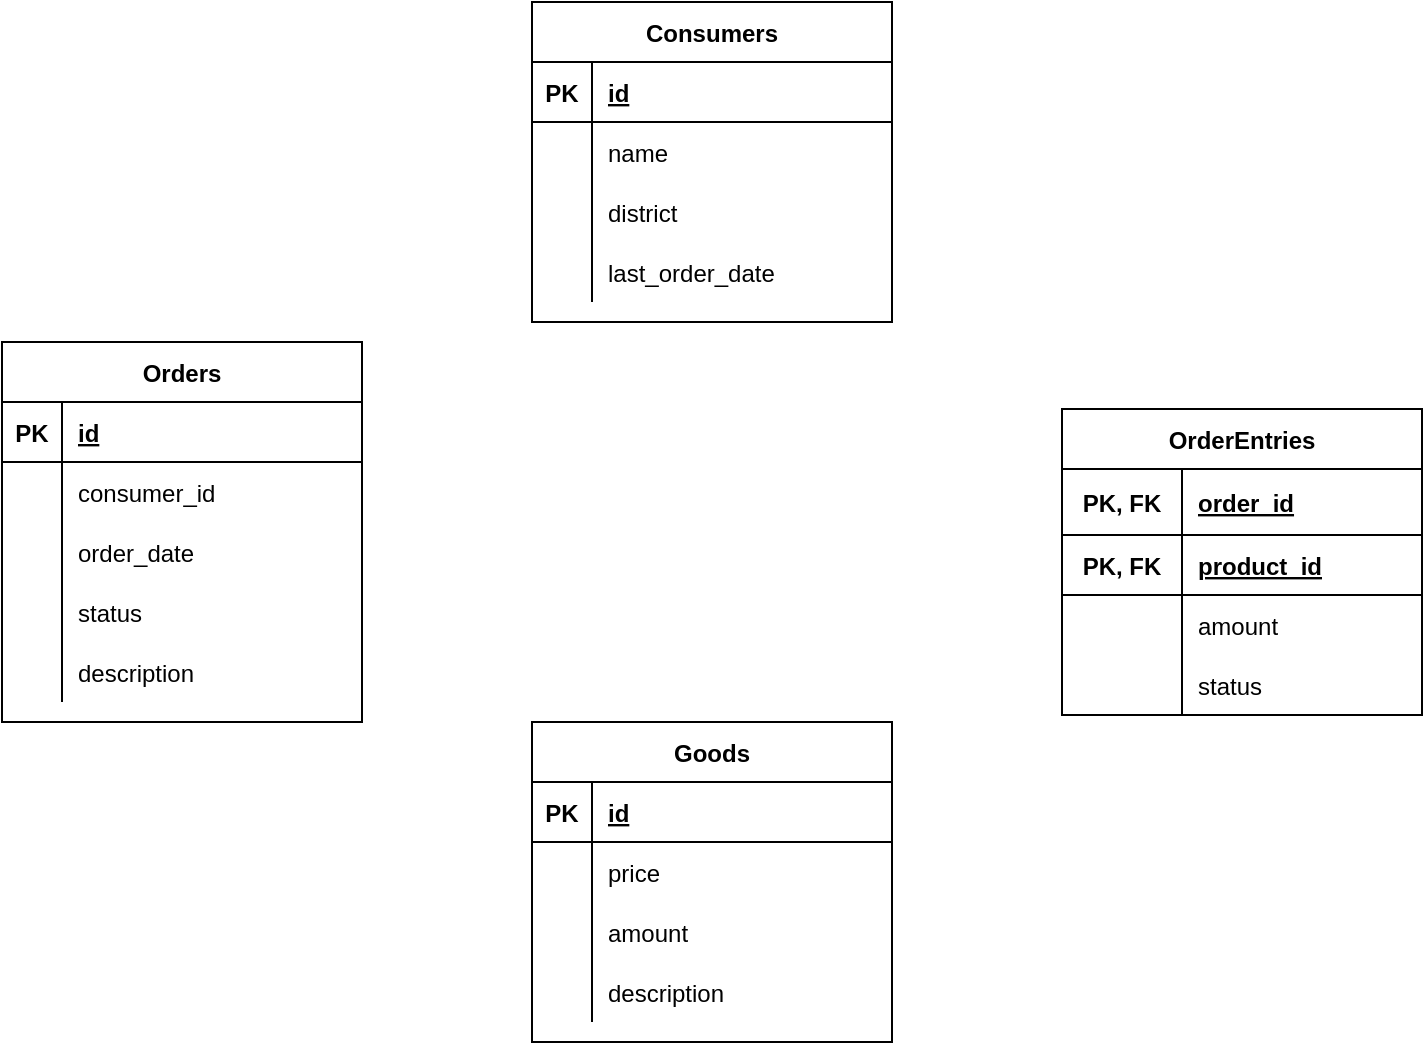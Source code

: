 <mxfile version="14.5.3" type="device"><diagram id="VvkwsKLCQxgUM30xzDbj" name="Page-1"><mxGraphModel dx="1038" dy="548" grid="1" gridSize="10" guides="1" tooltips="1" connect="1" arrows="1" fold="1" page="1" pageScale="1" pageWidth="850" pageHeight="1100" math="0" shadow="0"><root><mxCell id="0"/><mxCell id="1" parent="0"/><mxCell id="SXhFIIDw9w02RSsDOY06-1" value="Consumers" style="shape=table;startSize=30;container=1;collapsible=1;childLayout=tableLayout;fixedRows=1;rowLines=0;fontStyle=1;align=center;resizeLast=1;" parent="1" vertex="1"><mxGeometry x="335" y="20" width="180" height="160" as="geometry"/></mxCell><mxCell id="SXhFIIDw9w02RSsDOY06-2" value="" style="shape=partialRectangle;collapsible=0;dropTarget=0;pointerEvents=0;fillColor=none;top=0;left=0;bottom=1;right=0;points=[[0,0.5],[1,0.5]];portConstraint=eastwest;" parent="SXhFIIDw9w02RSsDOY06-1" vertex="1"><mxGeometry y="30" width="180" height="30" as="geometry"/></mxCell><mxCell id="SXhFIIDw9w02RSsDOY06-3" value="PK" style="shape=partialRectangle;connectable=0;fillColor=none;top=0;left=0;bottom=0;right=0;fontStyle=1;overflow=hidden;" parent="SXhFIIDw9w02RSsDOY06-2" vertex="1"><mxGeometry width="30" height="30" as="geometry"/></mxCell><mxCell id="SXhFIIDw9w02RSsDOY06-4" value="id" style="shape=partialRectangle;connectable=0;fillColor=none;top=0;left=0;bottom=0;right=0;align=left;spacingLeft=6;fontStyle=5;overflow=hidden;" parent="SXhFIIDw9w02RSsDOY06-2" vertex="1"><mxGeometry x="30" width="150" height="30" as="geometry"/></mxCell><mxCell id="SXhFIIDw9w02RSsDOY06-5" value="" style="shape=partialRectangle;collapsible=0;dropTarget=0;pointerEvents=0;fillColor=none;top=0;left=0;bottom=0;right=0;points=[[0,0.5],[1,0.5]];portConstraint=eastwest;" parent="SXhFIIDw9w02RSsDOY06-1" vertex="1"><mxGeometry y="60" width="180" height="30" as="geometry"/></mxCell><mxCell id="SXhFIIDw9w02RSsDOY06-6" value="" style="shape=partialRectangle;connectable=0;fillColor=none;top=0;left=0;bottom=0;right=0;editable=1;overflow=hidden;" parent="SXhFIIDw9w02RSsDOY06-5" vertex="1"><mxGeometry width="30" height="30" as="geometry"/></mxCell><mxCell id="SXhFIIDw9w02RSsDOY06-7" value="name" style="shape=partialRectangle;connectable=0;fillColor=none;top=0;left=0;bottom=0;right=0;align=left;spacingLeft=6;overflow=hidden;" parent="SXhFIIDw9w02RSsDOY06-5" vertex="1"><mxGeometry x="30" width="150" height="30" as="geometry"/></mxCell><mxCell id="SXhFIIDw9w02RSsDOY06-8" value="" style="shape=partialRectangle;collapsible=0;dropTarget=0;pointerEvents=0;fillColor=none;top=0;left=0;bottom=0;right=0;points=[[0,0.5],[1,0.5]];portConstraint=eastwest;" parent="SXhFIIDw9w02RSsDOY06-1" vertex="1"><mxGeometry y="90" width="180" height="30" as="geometry"/></mxCell><mxCell id="SXhFIIDw9w02RSsDOY06-9" value="" style="shape=partialRectangle;connectable=0;fillColor=none;top=0;left=0;bottom=0;right=0;editable=1;overflow=hidden;" parent="SXhFIIDw9w02RSsDOY06-8" vertex="1"><mxGeometry width="30" height="30" as="geometry"/></mxCell><mxCell id="SXhFIIDw9w02RSsDOY06-10" value="district" style="shape=partialRectangle;connectable=0;fillColor=none;top=0;left=0;bottom=0;right=0;align=left;spacingLeft=6;overflow=hidden;" parent="SXhFIIDw9w02RSsDOY06-8" vertex="1"><mxGeometry x="30" width="150" height="30" as="geometry"/></mxCell><mxCell id="SXhFIIDw9w02RSsDOY06-11" value="" style="shape=partialRectangle;collapsible=0;dropTarget=0;pointerEvents=0;fillColor=none;top=0;left=0;bottom=0;right=0;points=[[0,0.5],[1,0.5]];portConstraint=eastwest;" parent="SXhFIIDw9w02RSsDOY06-1" vertex="1"><mxGeometry y="120" width="180" height="30" as="geometry"/></mxCell><mxCell id="SXhFIIDw9w02RSsDOY06-12" value="" style="shape=partialRectangle;connectable=0;fillColor=none;top=0;left=0;bottom=0;right=0;editable=1;overflow=hidden;" parent="SXhFIIDw9w02RSsDOY06-11" vertex="1"><mxGeometry width="30" height="30" as="geometry"/></mxCell><mxCell id="SXhFIIDw9w02RSsDOY06-13" value="last_order_date" style="shape=partialRectangle;connectable=0;fillColor=none;top=0;left=0;bottom=0;right=0;align=left;spacingLeft=6;overflow=hidden;" parent="SXhFIIDw9w02RSsDOY06-11" vertex="1"><mxGeometry x="30" width="150" height="30" as="geometry"/></mxCell><mxCell id="SXhFIIDw9w02RSsDOY06-15" value="Goods" style="shape=table;startSize=30;container=1;collapsible=1;childLayout=tableLayout;fixedRows=1;rowLines=0;fontStyle=1;align=center;resizeLast=1;" parent="1" vertex="1"><mxGeometry x="335" y="380" width="180" height="160" as="geometry"/></mxCell><mxCell id="SXhFIIDw9w02RSsDOY06-16" value="" style="shape=partialRectangle;collapsible=0;dropTarget=0;pointerEvents=0;fillColor=none;top=0;left=0;bottom=1;right=0;points=[[0,0.5],[1,0.5]];portConstraint=eastwest;" parent="SXhFIIDw9w02RSsDOY06-15" vertex="1"><mxGeometry y="30" width="180" height="30" as="geometry"/></mxCell><mxCell id="SXhFIIDw9w02RSsDOY06-17" value="PK" style="shape=partialRectangle;connectable=0;fillColor=none;top=0;left=0;bottom=0;right=0;fontStyle=1;overflow=hidden;" parent="SXhFIIDw9w02RSsDOY06-16" vertex="1"><mxGeometry width="30" height="30" as="geometry"/></mxCell><mxCell id="SXhFIIDw9w02RSsDOY06-18" value="id" style="shape=partialRectangle;connectable=0;fillColor=none;top=0;left=0;bottom=0;right=0;align=left;spacingLeft=6;fontStyle=5;overflow=hidden;" parent="SXhFIIDw9w02RSsDOY06-16" vertex="1"><mxGeometry x="30" width="150" height="30" as="geometry"/></mxCell><mxCell id="SXhFIIDw9w02RSsDOY06-19" value="" style="shape=partialRectangle;collapsible=0;dropTarget=0;pointerEvents=0;fillColor=none;top=0;left=0;bottom=0;right=0;points=[[0,0.5],[1,0.5]];portConstraint=eastwest;" parent="SXhFIIDw9w02RSsDOY06-15" vertex="1"><mxGeometry y="60" width="180" height="30" as="geometry"/></mxCell><mxCell id="SXhFIIDw9w02RSsDOY06-20" value="" style="shape=partialRectangle;connectable=0;fillColor=none;top=0;left=0;bottom=0;right=0;editable=1;overflow=hidden;" parent="SXhFIIDw9w02RSsDOY06-19" vertex="1"><mxGeometry width="30" height="30" as="geometry"/></mxCell><mxCell id="SXhFIIDw9w02RSsDOY06-21" value="price" style="shape=partialRectangle;connectable=0;fillColor=none;top=0;left=0;bottom=0;right=0;align=left;spacingLeft=6;overflow=hidden;" parent="SXhFIIDw9w02RSsDOY06-19" vertex="1"><mxGeometry x="30" width="150" height="30" as="geometry"/></mxCell><mxCell id="SXhFIIDw9w02RSsDOY06-22" value="" style="shape=partialRectangle;collapsible=0;dropTarget=0;pointerEvents=0;fillColor=none;top=0;left=0;bottom=0;right=0;points=[[0,0.5],[1,0.5]];portConstraint=eastwest;" parent="SXhFIIDw9w02RSsDOY06-15" vertex="1"><mxGeometry y="90" width="180" height="30" as="geometry"/></mxCell><mxCell id="SXhFIIDw9w02RSsDOY06-23" value="" style="shape=partialRectangle;connectable=0;fillColor=none;top=0;left=0;bottom=0;right=0;editable=1;overflow=hidden;" parent="SXhFIIDw9w02RSsDOY06-22" vertex="1"><mxGeometry width="30" height="30" as="geometry"/></mxCell><mxCell id="SXhFIIDw9w02RSsDOY06-24" value="amount" style="shape=partialRectangle;connectable=0;fillColor=none;top=0;left=0;bottom=0;right=0;align=left;spacingLeft=6;overflow=hidden;" parent="SXhFIIDw9w02RSsDOY06-22" vertex="1"><mxGeometry x="30" width="150" height="30" as="geometry"/></mxCell><mxCell id="SXhFIIDw9w02RSsDOY06-25" value="" style="shape=partialRectangle;collapsible=0;dropTarget=0;pointerEvents=0;fillColor=none;top=0;left=0;bottom=0;right=0;points=[[0,0.5],[1,0.5]];portConstraint=eastwest;" parent="SXhFIIDw9w02RSsDOY06-15" vertex="1"><mxGeometry y="120" width="180" height="30" as="geometry"/></mxCell><mxCell id="SXhFIIDw9w02RSsDOY06-26" value="" style="shape=partialRectangle;connectable=0;fillColor=none;top=0;left=0;bottom=0;right=0;editable=1;overflow=hidden;" parent="SXhFIIDw9w02RSsDOY06-25" vertex="1"><mxGeometry width="30" height="30" as="geometry"/></mxCell><mxCell id="SXhFIIDw9w02RSsDOY06-27" value="description" style="shape=partialRectangle;connectable=0;fillColor=none;top=0;left=0;bottom=0;right=0;align=left;spacingLeft=6;overflow=hidden;" parent="SXhFIIDw9w02RSsDOY06-25" vertex="1"><mxGeometry x="30" width="150" height="30" as="geometry"/></mxCell><mxCell id="SXhFIIDw9w02RSsDOY06-28" value="Orders" style="shape=table;startSize=30;container=1;collapsible=1;childLayout=tableLayout;fixedRows=1;rowLines=0;fontStyle=1;align=center;resizeLast=1;" parent="1" vertex="1"><mxGeometry x="70" y="190" width="180" height="190" as="geometry"/></mxCell><mxCell id="SXhFIIDw9w02RSsDOY06-29" value="" style="shape=partialRectangle;collapsible=0;dropTarget=0;pointerEvents=0;fillColor=none;top=0;left=0;bottom=1;right=0;points=[[0,0.5],[1,0.5]];portConstraint=eastwest;" parent="SXhFIIDw9w02RSsDOY06-28" vertex="1"><mxGeometry y="30" width="180" height="30" as="geometry"/></mxCell><mxCell id="SXhFIIDw9w02RSsDOY06-30" value="PK" style="shape=partialRectangle;connectable=0;fillColor=none;top=0;left=0;bottom=0;right=0;fontStyle=1;overflow=hidden;" parent="SXhFIIDw9w02RSsDOY06-29" vertex="1"><mxGeometry width="30" height="30" as="geometry"/></mxCell><mxCell id="SXhFIIDw9w02RSsDOY06-31" value="id" style="shape=partialRectangle;connectable=0;fillColor=none;top=0;left=0;bottom=0;right=0;align=left;spacingLeft=6;fontStyle=5;overflow=hidden;" parent="SXhFIIDw9w02RSsDOY06-29" vertex="1"><mxGeometry x="30" width="150" height="30" as="geometry"/></mxCell><mxCell id="U48echsxqyubscvC1DoR-19" style="shape=partialRectangle;collapsible=0;dropTarget=0;pointerEvents=0;fillColor=none;top=0;left=0;bottom=0;right=0;points=[[0,0.5],[1,0.5]];portConstraint=eastwest;" parent="SXhFIIDw9w02RSsDOY06-28" vertex="1"><mxGeometry y="60" width="180" height="30" as="geometry"/></mxCell><mxCell id="U48echsxqyubscvC1DoR-20" style="shape=partialRectangle;connectable=0;fillColor=none;top=0;left=0;bottom=0;right=0;editable=1;overflow=hidden;" parent="U48echsxqyubscvC1DoR-19" vertex="1"><mxGeometry width="30" height="30" as="geometry"/></mxCell><mxCell id="U48echsxqyubscvC1DoR-21" value="consumer_id" style="shape=partialRectangle;connectable=0;fillColor=none;top=0;left=0;bottom=0;right=0;align=left;spacingLeft=6;overflow=hidden;" parent="U48echsxqyubscvC1DoR-19" vertex="1"><mxGeometry x="30" width="150" height="30" as="geometry"/></mxCell><mxCell id="SXhFIIDw9w02RSsDOY06-81" style="shape=partialRectangle;collapsible=0;dropTarget=0;pointerEvents=0;fillColor=none;top=0;left=0;bottom=0;right=0;points=[[0,0.5],[1,0.5]];portConstraint=eastwest;" parent="SXhFIIDw9w02RSsDOY06-28" vertex="1"><mxGeometry y="90" width="180" height="30" as="geometry"/></mxCell><mxCell id="SXhFIIDw9w02RSsDOY06-82" style="shape=partialRectangle;connectable=0;fillColor=none;top=0;left=0;bottom=0;right=0;editable=1;overflow=hidden;" parent="SXhFIIDw9w02RSsDOY06-81" vertex="1"><mxGeometry width="30" height="30" as="geometry"/></mxCell><mxCell id="SXhFIIDw9w02RSsDOY06-83" value="order_date" style="shape=partialRectangle;connectable=0;fillColor=none;top=0;left=0;bottom=0;right=0;align=left;spacingLeft=6;overflow=hidden;" parent="SXhFIIDw9w02RSsDOY06-81" vertex="1"><mxGeometry x="30" width="150" height="30" as="geometry"/></mxCell><mxCell id="LaPpKKe-WmJ1khlwc7r7-4" style="shape=partialRectangle;collapsible=0;dropTarget=0;pointerEvents=0;fillColor=none;top=0;left=0;bottom=0;right=0;points=[[0,0.5],[1,0.5]];portConstraint=eastwest;" parent="SXhFIIDw9w02RSsDOY06-28" vertex="1"><mxGeometry y="120" width="180" height="30" as="geometry"/></mxCell><mxCell id="LaPpKKe-WmJ1khlwc7r7-5" style="shape=partialRectangle;connectable=0;fillColor=none;top=0;left=0;bottom=0;right=0;editable=1;overflow=hidden;" parent="LaPpKKe-WmJ1khlwc7r7-4" vertex="1"><mxGeometry width="30" height="30" as="geometry"/></mxCell><mxCell id="LaPpKKe-WmJ1khlwc7r7-6" value="status" style="shape=partialRectangle;connectable=0;fillColor=none;top=0;left=0;bottom=0;right=0;align=left;spacingLeft=6;overflow=hidden;" parent="LaPpKKe-WmJ1khlwc7r7-4" vertex="1"><mxGeometry x="30" width="150" height="30" as="geometry"/></mxCell><mxCell id="LaPpKKe-WmJ1khlwc7r7-7" style="shape=partialRectangle;collapsible=0;dropTarget=0;pointerEvents=0;fillColor=none;top=0;left=0;bottom=0;right=0;points=[[0,0.5],[1,0.5]];portConstraint=eastwest;" parent="SXhFIIDw9w02RSsDOY06-28" vertex="1"><mxGeometry y="150" width="180" height="30" as="geometry"/></mxCell><mxCell id="LaPpKKe-WmJ1khlwc7r7-8" style="shape=partialRectangle;connectable=0;fillColor=none;top=0;left=0;bottom=0;right=0;editable=1;overflow=hidden;" parent="LaPpKKe-WmJ1khlwc7r7-7" vertex="1"><mxGeometry width="30" height="30" as="geometry"/></mxCell><mxCell id="LaPpKKe-WmJ1khlwc7r7-9" value="description" style="shape=partialRectangle;connectable=0;fillColor=none;top=0;left=0;bottom=0;right=0;align=left;spacingLeft=6;overflow=hidden;" parent="LaPpKKe-WmJ1khlwc7r7-7" vertex="1"><mxGeometry x="30" width="150" height="30" as="geometry"/></mxCell><mxCell id="SXhFIIDw9w02RSsDOY06-41" value="OrderEntries" style="shape=table;startSize=30;container=1;collapsible=1;childLayout=tableLayout;fixedRows=1;rowLines=0;fontStyle=1;align=center;resizeLast=1;" parent="1" vertex="1"><mxGeometry x="600" y="223.5" width="180" height="153" as="geometry"/></mxCell><mxCell id="SXhFIIDw9w02RSsDOY06-42" value="" style="shape=partialRectangle;collapsible=0;dropTarget=0;pointerEvents=0;fillColor=none;top=0;left=0;bottom=1;right=0;points=[[0,0.5],[1,0.5]];portConstraint=eastwest;" parent="SXhFIIDw9w02RSsDOY06-41" vertex="1"><mxGeometry y="30" width="180" height="33" as="geometry"/></mxCell><mxCell id="SXhFIIDw9w02RSsDOY06-43" value="PK, FK" style="shape=partialRectangle;connectable=0;fillColor=none;top=0;left=0;bottom=0;right=0;fontStyle=1;overflow=hidden;" parent="SXhFIIDw9w02RSsDOY06-42" vertex="1"><mxGeometry width="60" height="33" as="geometry"/></mxCell><mxCell id="SXhFIIDw9w02RSsDOY06-44" value="order_id" style="shape=partialRectangle;connectable=0;fillColor=none;top=0;left=0;bottom=0;right=0;align=left;spacingLeft=6;fontStyle=5;overflow=hidden;" parent="SXhFIIDw9w02RSsDOY06-42" vertex="1"><mxGeometry x="60" width="120" height="33" as="geometry"/></mxCell><mxCell id="SXhFIIDw9w02RSsDOY06-75" style="shape=partialRectangle;collapsible=0;dropTarget=0;pointerEvents=0;fillColor=none;top=0;left=0;bottom=1;right=0;points=[[0,0.5],[1,0.5]];portConstraint=eastwest;" parent="SXhFIIDw9w02RSsDOY06-41" vertex="1"><mxGeometry y="63" width="180" height="30" as="geometry"/></mxCell><mxCell id="SXhFIIDw9w02RSsDOY06-76" value="PK, FK" style="shape=partialRectangle;connectable=0;fillColor=none;top=0;left=0;bottom=0;right=0;fontStyle=1;overflow=hidden;" parent="SXhFIIDw9w02RSsDOY06-75" vertex="1"><mxGeometry width="60" height="30" as="geometry"/></mxCell><mxCell id="SXhFIIDw9w02RSsDOY06-77" value="product_id" style="shape=partialRectangle;connectable=0;fillColor=none;top=0;left=0;bottom=0;right=0;align=left;spacingLeft=6;fontStyle=5;overflow=hidden;" parent="SXhFIIDw9w02RSsDOY06-75" vertex="1"><mxGeometry x="60" width="120" height="30" as="geometry"/></mxCell><mxCell id="SXhFIIDw9w02RSsDOY06-45" value="" style="shape=partialRectangle;collapsible=0;dropTarget=0;pointerEvents=0;fillColor=none;top=0;left=0;bottom=0;right=0;points=[[0,0.5],[1,0.5]];portConstraint=eastwest;" parent="SXhFIIDw9w02RSsDOY06-41" vertex="1"><mxGeometry y="93" width="180" height="30" as="geometry"/></mxCell><mxCell id="SXhFIIDw9w02RSsDOY06-46" value="" style="shape=partialRectangle;connectable=0;fillColor=none;top=0;left=0;bottom=0;right=0;editable=1;overflow=hidden;fontStyle=0" parent="SXhFIIDw9w02RSsDOY06-45" vertex="1"><mxGeometry width="60" height="30" as="geometry"/></mxCell><mxCell id="SXhFIIDw9w02RSsDOY06-47" value="amount" style="shape=partialRectangle;connectable=0;fillColor=none;top=0;left=0;bottom=0;right=0;align=left;spacingLeft=6;overflow=hidden;fontStyle=0" parent="SXhFIIDw9w02RSsDOY06-45" vertex="1"><mxGeometry x="60" width="120" height="30" as="geometry"/></mxCell><mxCell id="mp3JtoXXbYPuAOxaZLAa-1" style="shape=partialRectangle;collapsible=0;dropTarget=0;pointerEvents=0;fillColor=none;top=0;left=0;bottom=0;right=0;points=[[0,0.5],[1,0.5]];portConstraint=eastwest;" vertex="1" parent="SXhFIIDw9w02RSsDOY06-41"><mxGeometry y="123" width="180" height="30" as="geometry"/></mxCell><mxCell id="mp3JtoXXbYPuAOxaZLAa-2" style="shape=partialRectangle;connectable=0;fillColor=none;top=0;left=0;bottom=0;right=0;editable=1;overflow=hidden;fontStyle=0" vertex="1" parent="mp3JtoXXbYPuAOxaZLAa-1"><mxGeometry width="60" height="30" as="geometry"/></mxCell><mxCell id="mp3JtoXXbYPuAOxaZLAa-3" value="status" style="shape=partialRectangle;connectable=0;fillColor=none;top=0;left=0;bottom=0;right=0;align=left;spacingLeft=6;overflow=hidden;fontStyle=0" vertex="1" parent="mp3JtoXXbYPuAOxaZLAa-1"><mxGeometry x="60" width="120" height="30" as="geometry"/></mxCell></root></mxGraphModel></diagram></mxfile>